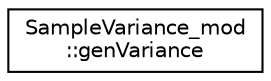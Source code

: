 digraph "Graphical Class Hierarchy"
{
 // LATEX_PDF_SIZE
  edge [fontname="Helvetica",fontsize="10",labelfontname="Helvetica",labelfontsize="10"];
  node [fontname="Helvetica",fontsize="10",shape=record];
  rankdir="LR";
  Node0 [label="SampleVariance_mod\l::genVariance",height=0.2,width=0.4,color="black", fillcolor="white", style="filled",URL="$interfaceSampleVariance__mod_1_1genVariance.html",tooltip="Generate and return the variance of the input array of shape (np) or (nd,np) or (np,..."];
}
